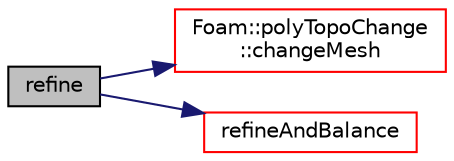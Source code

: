 digraph "refine"
{
  bgcolor="transparent";
  edge [fontname="Helvetica",fontsize="10",labelfontname="Helvetica",labelfontsize="10"];
  node [fontname="Helvetica",fontsize="10",shape=record];
  rankdir="LR";
  Node1 [label="refine",height=0.2,width=0.4,color="black", fillcolor="grey75", style="filled", fontcolor="black"];
  Node1 -> Node2 [color="midnightblue",fontsize="10",style="solid",fontname="Helvetica"];
  Node2 [label="Foam::polyTopoChange\l::changeMesh",height=0.2,width=0.4,color="red",URL="$a01977.html#a1b105b13373ba9f1c7685f873b250cf2",tooltip="Inplace changes mesh without change of patches. "];
  Node1 -> Node3 [color="midnightblue",fontsize="10",style="solid",fontname="Helvetica"];
  Node3 [label="refineAndBalance",height=0.2,width=0.4,color="red",URL="$a01503.html#ac205e187b0cac287f346f71f7f170f00",tooltip="Refine some cells and rebalance. "];
}
